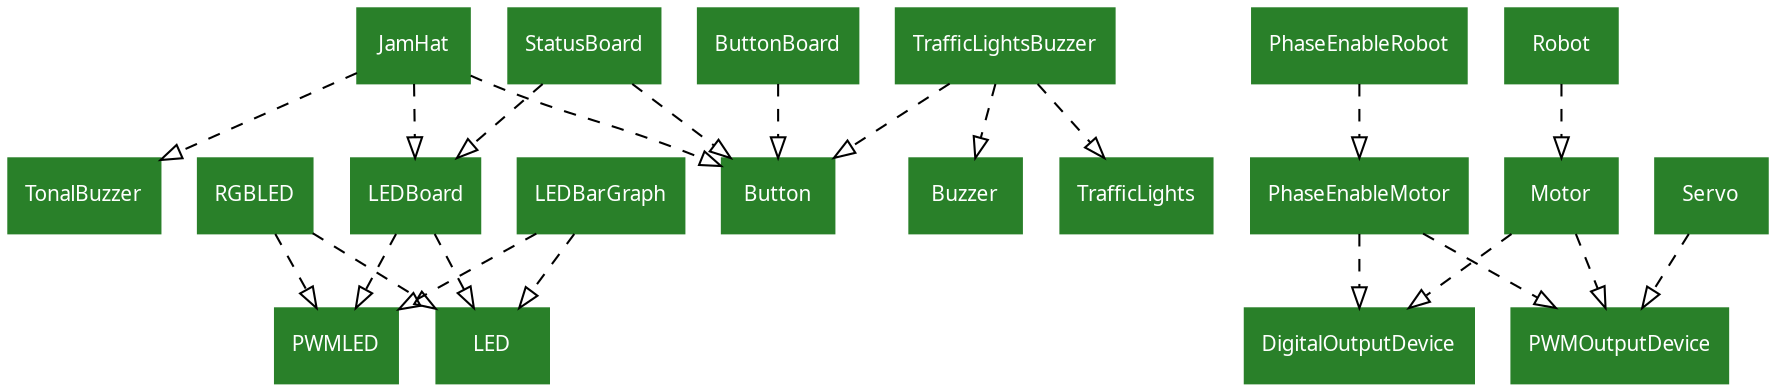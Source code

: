 /* vim: set et sw=4 sts=4: */

digraph classes {
    graph [rankdir=TB];
    node [shape=rect, style=filled, color="#298029", fontname=Sans, fontcolor="#ffffff", fontsize=10];
    edge [arrowhead=onormal, style=dashed];

    RGBLED->LED;
    RGBLED->PWMLED;
    LEDBoard->LED;
    LEDBoard->PWMLED;
    LEDBarGraph->LED;
    LEDBarGraph->PWMLED;

    ButtonBoard->Button;

    TrafficLightsBuzzer->TrafficLights;
    TrafficLightsBuzzer->Buzzer;
    TrafficLightsBuzzer->Button;

    StatusBoard->LEDBoard;
    StatusBoard->Button;

    JamHat->LEDBoard;
    JamHat->Button;
    JamHat->TonalBuzzer;

    Robot->Motor;
    Motor->DigitalOutputDevice;
    Motor->PWMOutputDevice;

    PhaseEnableRobot->PhaseEnableMotor;
    PhaseEnableMotor->DigitalOutputDevice;
    PhaseEnableMotor->PWMOutputDevice;

    Servo->PWMOutputDevice;
}
